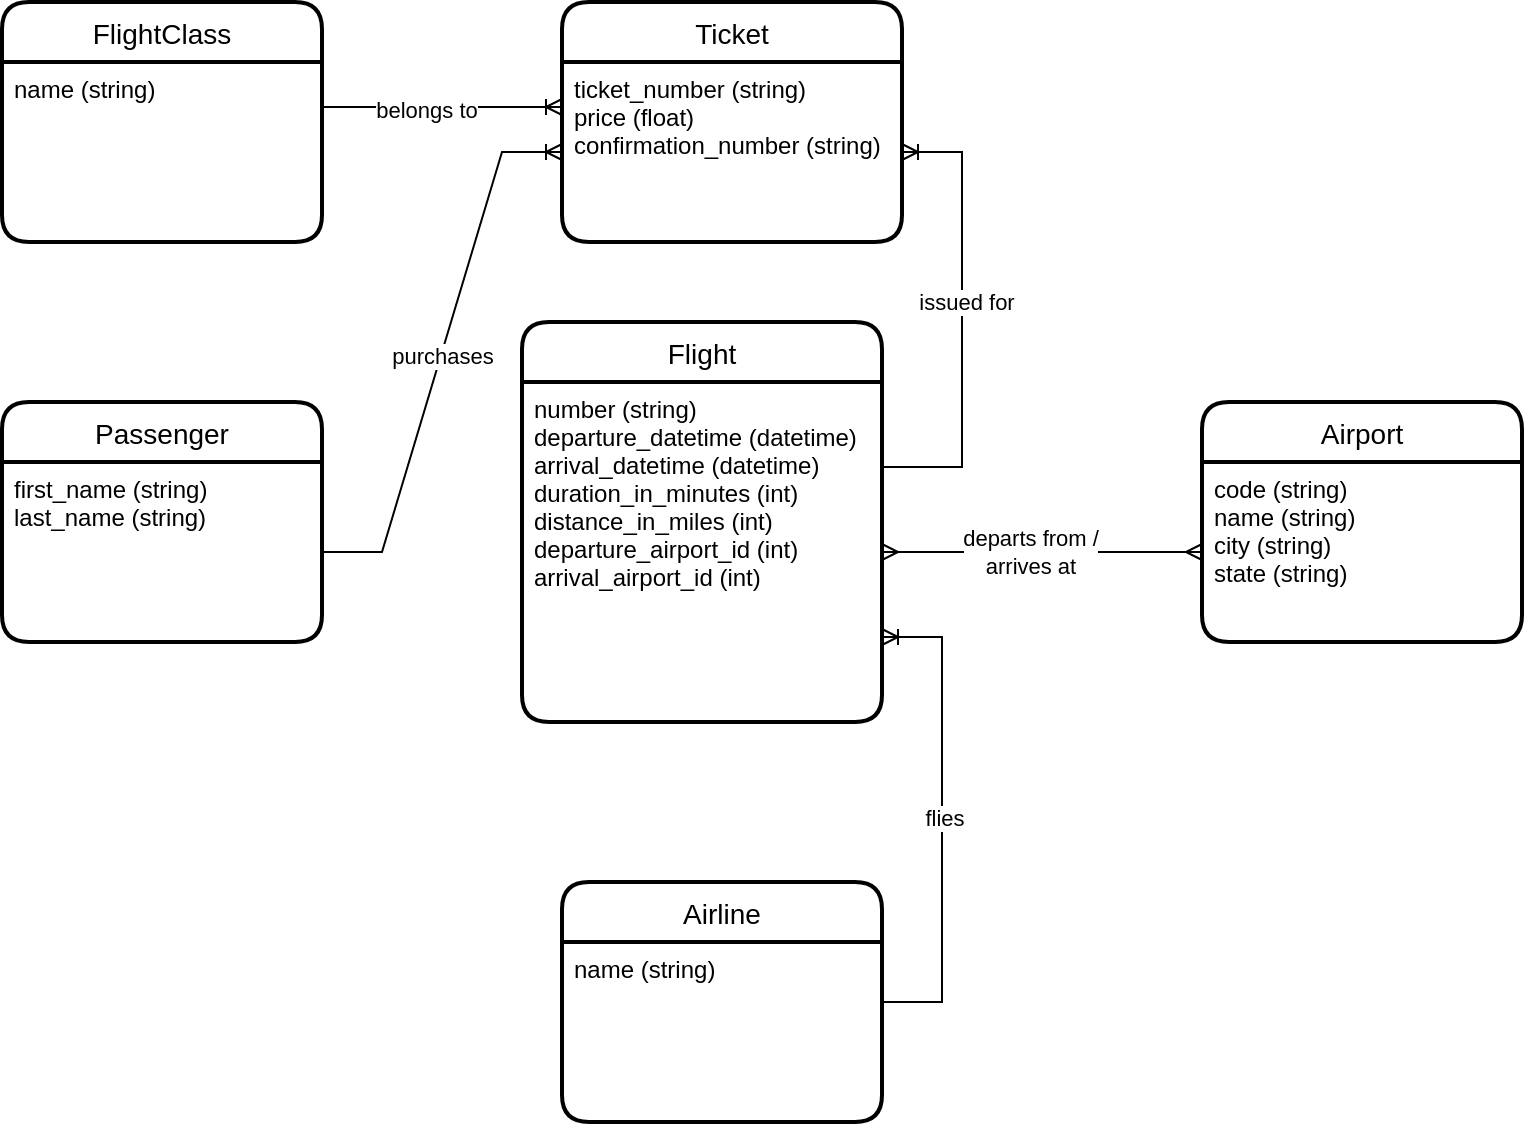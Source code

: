 <mxfile version="16.1.0" type="device"><diagram id="evD7lgQiCyuLLlLHc36X" name="Page-1"><mxGraphModel dx="1097" dy="568" grid="1" gridSize="10" guides="1" tooltips="1" connect="1" arrows="1" fold="1" page="1" pageScale="1" pageWidth="827" pageHeight="1169" math="0" shadow="0"><root><mxCell id="0"/><mxCell id="1" parent="0"/><mxCell id="fLpaiDLj76KJEM05Hu5N-39" value="Passenger" style="swimlane;childLayout=stackLayout;horizontal=1;startSize=30;horizontalStack=0;rounded=1;fontSize=14;fontStyle=0;strokeWidth=2;resizeParent=0;resizeLast=1;shadow=0;dashed=0;align=center;" vertex="1" parent="1"><mxGeometry x="40" y="240" width="160" height="120" as="geometry"/></mxCell><mxCell id="fLpaiDLj76KJEM05Hu5N-40" value="first_name (string)&#10;last_name (string)" style="align=left;strokeColor=none;fillColor=none;spacingLeft=4;fontSize=12;verticalAlign=top;resizable=0;rotatable=0;part=1;" vertex="1" parent="fLpaiDLj76KJEM05Hu5N-39"><mxGeometry y="30" width="160" height="90" as="geometry"/></mxCell><mxCell id="fLpaiDLj76KJEM05Hu5N-41" value="Flight" style="swimlane;childLayout=stackLayout;horizontal=1;startSize=30;horizontalStack=0;rounded=1;fontSize=14;fontStyle=0;strokeWidth=2;resizeParent=0;resizeLast=1;shadow=0;dashed=0;align=center;" vertex="1" parent="1"><mxGeometry x="300" y="200" width="180" height="200" as="geometry"/></mxCell><mxCell id="fLpaiDLj76KJEM05Hu5N-42" value="number (string)&#10;departure_datetime (datetime)&#10;arrival_datetime (datetime)&#10;duration_in_minutes (int)&#10;distance_in_miles (int)&#10;departure_airport_id (int)&#10;arrival_airport_id (int)" style="align=left;strokeColor=none;fillColor=none;spacingLeft=4;fontSize=12;verticalAlign=top;resizable=0;rotatable=0;part=1;" vertex="1" parent="fLpaiDLj76KJEM05Hu5N-41"><mxGeometry y="30" width="180" height="170" as="geometry"/></mxCell><mxCell id="fLpaiDLj76KJEM05Hu5N-51" value="Airport" style="swimlane;childLayout=stackLayout;horizontal=1;startSize=30;horizontalStack=0;rounded=1;fontSize=14;fontStyle=0;strokeWidth=2;resizeParent=0;resizeLast=1;shadow=0;dashed=0;align=center;" vertex="1" parent="1"><mxGeometry x="640" y="240" width="160" height="120" as="geometry"/></mxCell><mxCell id="fLpaiDLj76KJEM05Hu5N-52" value="code (string)&#10;name (string)&#10;city (string)&#10;state (string)" style="align=left;strokeColor=none;fillColor=none;spacingLeft=4;fontSize=12;verticalAlign=top;resizable=0;rotatable=0;part=1;" vertex="1" parent="fLpaiDLj76KJEM05Hu5N-51"><mxGeometry y="30" width="160" height="90" as="geometry"/></mxCell><mxCell id="fLpaiDLj76KJEM05Hu5N-53" value="" style="edgeStyle=entityRelationEdgeStyle;fontSize=12;html=1;endArrow=ERmany;startArrow=ERmany;rounded=0;" edge="1" parent="1" source="fLpaiDLj76KJEM05Hu5N-42" target="fLpaiDLj76KJEM05Hu5N-52"><mxGeometry width="100" height="100" relative="1" as="geometry"><mxPoint x="450" y="530" as="sourcePoint"/><mxPoint x="550" y="430" as="targetPoint"/></mxGeometry></mxCell><mxCell id="fLpaiDLj76KJEM05Hu5N-55" value="departs from / &lt;br&gt;arrives at" style="edgeLabel;html=1;align=center;verticalAlign=middle;resizable=0;points=[];" vertex="1" connectable="0" parent="fLpaiDLj76KJEM05Hu5N-53"><mxGeometry x="-0.079" relative="1" as="geometry"><mxPoint as="offset"/></mxGeometry></mxCell><mxCell id="fLpaiDLj76KJEM05Hu5N-56" value="Ticket" style="swimlane;childLayout=stackLayout;horizontal=1;startSize=30;horizontalStack=0;rounded=1;fontSize=14;fontStyle=0;strokeWidth=2;resizeParent=0;resizeLast=1;shadow=0;dashed=0;align=center;" vertex="1" parent="1"><mxGeometry x="320" y="40" width="170" height="120" as="geometry"/></mxCell><mxCell id="fLpaiDLj76KJEM05Hu5N-57" value="ticket_number (string)&#10;price (float)&#10;confirmation_number (string)" style="align=left;strokeColor=none;fillColor=none;spacingLeft=4;fontSize=12;verticalAlign=top;resizable=0;rotatable=0;part=1;" vertex="1" parent="fLpaiDLj76KJEM05Hu5N-56"><mxGeometry y="30" width="170" height="90" as="geometry"/></mxCell><mxCell id="fLpaiDLj76KJEM05Hu5N-69" value="" style="edgeStyle=entityRelationEdgeStyle;fontSize=12;html=1;endArrow=ERoneToMany;rounded=0;" edge="1" parent="1" source="fLpaiDLj76KJEM05Hu5N-40" target="fLpaiDLj76KJEM05Hu5N-57"><mxGeometry width="100" height="100" relative="1" as="geometry"><mxPoint x="400" y="300" as="sourcePoint"/><mxPoint x="500" y="200" as="targetPoint"/></mxGeometry></mxCell><mxCell id="fLpaiDLj76KJEM05Hu5N-70" value="purchases" style="edgeLabel;html=1;align=center;verticalAlign=middle;resizable=0;points=[];" vertex="1" connectable="0" parent="fLpaiDLj76KJEM05Hu5N-69"><mxGeometry x="-0.013" relative="1" as="geometry"><mxPoint as="offset"/></mxGeometry></mxCell><mxCell id="fLpaiDLj76KJEM05Hu5N-74" value="" style="edgeStyle=entityRelationEdgeStyle;fontSize=12;html=1;endArrow=ERoneToMany;rounded=0;exitX=1;exitY=0.25;exitDx=0;exitDy=0;" edge="1" parent="1" source="fLpaiDLj76KJEM05Hu5N-42" target="fLpaiDLj76KJEM05Hu5N-57"><mxGeometry width="100" height="100" relative="1" as="geometry"><mxPoint x="400" y="300" as="sourcePoint"/><mxPoint x="500" y="200" as="targetPoint"/></mxGeometry></mxCell><mxCell id="fLpaiDLj76KJEM05Hu5N-75" value="issued for" style="edgeLabel;html=1;align=center;verticalAlign=middle;resizable=0;points=[];" vertex="1" connectable="0" parent="fLpaiDLj76KJEM05Hu5N-74"><mxGeometry x="0.076" y="-2" relative="1" as="geometry"><mxPoint as="offset"/></mxGeometry></mxCell><mxCell id="fLpaiDLj76KJEM05Hu5N-76" value="Airline" style="swimlane;childLayout=stackLayout;horizontal=1;startSize=30;horizontalStack=0;rounded=1;fontSize=14;fontStyle=0;strokeWidth=2;resizeParent=0;resizeLast=1;shadow=0;dashed=0;align=center;" vertex="1" parent="1"><mxGeometry x="320" y="480" width="160" height="120" as="geometry"/></mxCell><mxCell id="fLpaiDLj76KJEM05Hu5N-77" value="name (string)" style="align=left;strokeColor=none;fillColor=none;spacingLeft=4;fontSize=12;verticalAlign=top;resizable=0;rotatable=0;part=1;" vertex="1" parent="fLpaiDLj76KJEM05Hu5N-76"><mxGeometry y="30" width="160" height="90" as="geometry"/></mxCell><mxCell id="fLpaiDLj76KJEM05Hu5N-78" value="" style="edgeStyle=entityRelationEdgeStyle;fontSize=12;html=1;endArrow=ERoneToMany;rounded=0;entryX=1;entryY=0.75;entryDx=0;entryDy=0;" edge="1" parent="1" source="fLpaiDLj76KJEM05Hu5N-76" target="fLpaiDLj76KJEM05Hu5N-42"><mxGeometry width="100" height="100" relative="1" as="geometry"><mxPoint x="400" y="390" as="sourcePoint"/><mxPoint x="500" y="290" as="targetPoint"/></mxGeometry></mxCell><mxCell id="fLpaiDLj76KJEM05Hu5N-79" value="flies" style="edgeLabel;html=1;align=center;verticalAlign=middle;resizable=0;points=[];" vertex="1" connectable="0" parent="fLpaiDLj76KJEM05Hu5N-78"><mxGeometry x="0.011" y="-1" relative="1" as="geometry"><mxPoint as="offset"/></mxGeometry></mxCell><mxCell id="fLpaiDLj76KJEM05Hu5N-80" value="FlightClass" style="swimlane;childLayout=stackLayout;horizontal=1;startSize=30;horizontalStack=0;rounded=1;fontSize=14;fontStyle=0;strokeWidth=2;resizeParent=0;resizeLast=1;shadow=0;dashed=0;align=center;" vertex="1" parent="1"><mxGeometry x="40" y="40" width="160" height="120" as="geometry"/></mxCell><mxCell id="fLpaiDLj76KJEM05Hu5N-81" value="name (string)" style="align=left;strokeColor=none;fillColor=none;spacingLeft=4;fontSize=12;verticalAlign=top;resizable=0;rotatable=0;part=1;" vertex="1" parent="fLpaiDLj76KJEM05Hu5N-80"><mxGeometry y="30" width="160" height="90" as="geometry"/></mxCell><mxCell id="fLpaiDLj76KJEM05Hu5N-82" value="" style="edgeStyle=entityRelationEdgeStyle;fontSize=12;html=1;endArrow=ERoneToMany;rounded=0;entryX=0;entryY=0.25;entryDx=0;entryDy=0;exitX=1;exitY=0.25;exitDx=0;exitDy=0;" edge="1" parent="1" source="fLpaiDLj76KJEM05Hu5N-81" target="fLpaiDLj76KJEM05Hu5N-57"><mxGeometry width="100" height="100" relative="1" as="geometry"><mxPoint x="400" y="360" as="sourcePoint"/><mxPoint x="500" y="260" as="targetPoint"/></mxGeometry></mxCell><mxCell id="fLpaiDLj76KJEM05Hu5N-83" value="belongs to" style="edgeLabel;html=1;align=center;verticalAlign=middle;resizable=0;points=[];" vertex="1" connectable="0" parent="fLpaiDLj76KJEM05Hu5N-82"><mxGeometry x="-0.142" y="-1" relative="1" as="geometry"><mxPoint as="offset"/></mxGeometry></mxCell></root></mxGraphModel></diagram></mxfile>